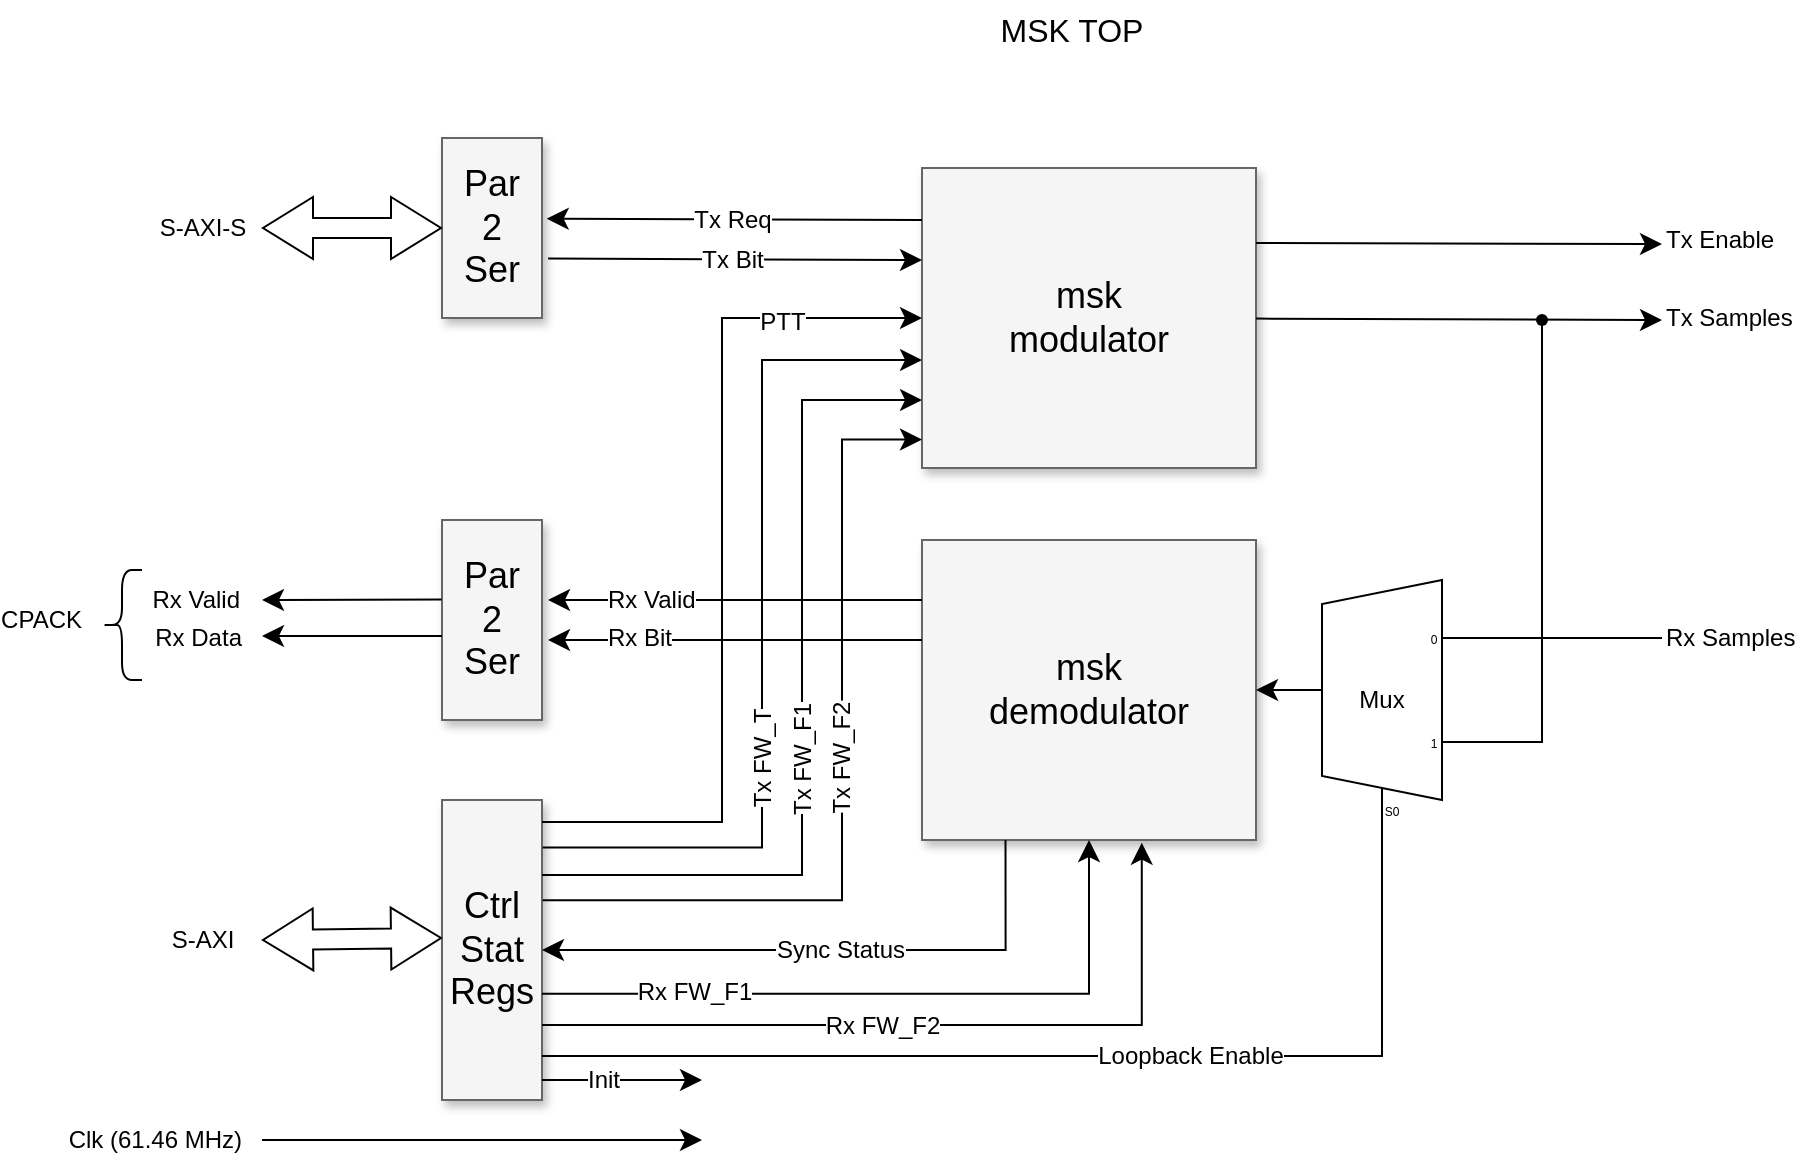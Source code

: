 <mxfile version="24.4.0" type="device">
  <diagram name="Page-1" id="90a13364-a465-7bf4-72fc-28e22215d7a0">
    <mxGraphModel dx="1012" dy="695" grid="1" gridSize="10" guides="1" tooltips="1" connect="1" arrows="1" fold="1" page="1" pageScale="1.5" pageWidth="1169" pageHeight="826" background="none" math="0" shadow="0">
      <root>
        <mxCell id="0" style=";html=1;" />
        <mxCell id="1" style=";html=1;" parent="0" />
        <mxCell id="3a17f1ce550125da-8" value="msk&lt;div&gt;modulator&lt;/div&gt;" style="whiteSpace=wrap;html=1;shadow=1;fontSize=18;fillColor=#f5f5f5;strokeColor=#666666;" parent="1" vertex="1">
          <mxGeometry x="550" y="434" width="167" height="150" as="geometry" />
        </mxCell>
        <mxCell id="5MT85CLrAXMq4OrwpdyS-1" value="msk&lt;div&gt;demodulator&lt;/div&gt;" style="whiteSpace=wrap;html=1;shadow=1;fontSize=18;fillColor=#f5f5f5;strokeColor=#666666;" parent="1" vertex="1">
          <mxGeometry x="550" y="620" width="167" height="150" as="geometry" />
        </mxCell>
        <mxCell id="5MT85CLrAXMq4OrwpdyS-4" value="" style="endArrow=classic;html=1;rounded=0;fontSize=12;startSize=8;endSize=8;curved=1;entryX=1.047;entryY=0.448;entryDx=0;entryDy=0;entryPerimeter=0;" parent="1" target="QS2RVYrC6E8wkDHnO_r7-9" edge="1">
          <mxGeometry width="50" height="50" relative="1" as="geometry">
            <mxPoint x="550" y="460" as="sourcePoint" />
            <mxPoint x="320" y="460" as="targetPoint" />
          </mxGeometry>
        </mxCell>
        <mxCell id="5MT85CLrAXMq4OrwpdyS-5" value="Tx Req" style="edgeLabel;html=1;align=center;verticalAlign=middle;resizable=0;points=[];fontSize=12;" parent="5MT85CLrAXMq4OrwpdyS-4" vertex="1" connectable="0">
          <mxGeometry x="0.0" y="1" relative="1" as="geometry">
            <mxPoint x="-1" y="-1" as="offset" />
          </mxGeometry>
        </mxCell>
        <mxCell id="5MT85CLrAXMq4OrwpdyS-6" value="" style="endArrow=classic;html=1;rounded=0;fontSize=12;startSize=8;endSize=8;curved=1;entryX=0.006;entryY=0.353;entryDx=0;entryDy=0;entryPerimeter=0;exitX=1.061;exitY=0.67;exitDx=0;exitDy=0;exitPerimeter=0;" parent="1" source="QS2RVYrC6E8wkDHnO_r7-9" edge="1">
          <mxGeometry width="50" height="50" relative="1" as="geometry">
            <mxPoint x="440" y="480" as="sourcePoint" />
            <mxPoint x="550.002" y="480.0" as="targetPoint" />
          </mxGeometry>
        </mxCell>
        <mxCell id="5MT85CLrAXMq4OrwpdyS-7" value="Tx Bit" style="edgeLabel;html=1;align=center;verticalAlign=middle;resizable=0;points=[];fontSize=12;" parent="5MT85CLrAXMq4OrwpdyS-6" vertex="1" connectable="0">
          <mxGeometry x="0.004" relative="1" as="geometry">
            <mxPoint x="-2" as="offset" />
          </mxGeometry>
        </mxCell>
        <mxCell id="5MT85CLrAXMq4OrwpdyS-33" value="" style="endArrow=classic;html=1;rounded=0;fontSize=12;startSize=8;endSize=8;curved=1;entryX=1.06;entryY=0.4;entryDx=0;entryDy=0;entryPerimeter=0;" parent="1" edge="1" target="Z0kCUJfbOdGr5veElAf7-3">
          <mxGeometry width="50" height="50" relative="1" as="geometry">
            <mxPoint x="550" y="650" as="sourcePoint" />
            <mxPoint x="320" y="650" as="targetPoint" />
          </mxGeometry>
        </mxCell>
        <mxCell id="5MT85CLrAXMq4OrwpdyS-34" value="Rx Valid" style="edgeLabel;html=1;align=left;verticalAlign=middle;resizable=0;points=[];fontSize=12;" parent="5MT85CLrAXMq4OrwpdyS-33" vertex="1" connectable="0">
          <mxGeometry x="0.0" y="1" relative="1" as="geometry">
            <mxPoint x="-66" y="-1" as="offset" />
          </mxGeometry>
        </mxCell>
        <mxCell id="5MT85CLrAXMq4OrwpdyS-35" value="" style="endArrow=classic;html=1;rounded=0;fontSize=12;startSize=8;endSize=8;curved=1;entryX=1.06;entryY=0.6;entryDx=0;entryDy=0;entryPerimeter=0;" parent="1" edge="1" target="Z0kCUJfbOdGr5veElAf7-3">
          <mxGeometry width="50" height="50" relative="1" as="geometry">
            <mxPoint x="550" y="670" as="sourcePoint" />
            <mxPoint x="420" y="670" as="targetPoint" />
          </mxGeometry>
        </mxCell>
        <mxCell id="5MT85CLrAXMq4OrwpdyS-36" value="Rx Bit" style="edgeLabel;html=1;align=left;verticalAlign=middle;resizable=0;points=[];fontSize=12;" parent="5MT85CLrAXMq4OrwpdyS-35" vertex="1" connectable="0">
          <mxGeometry x="0.0" y="1" relative="1" as="geometry">
            <mxPoint x="-66" y="-2" as="offset" />
          </mxGeometry>
        </mxCell>
        <mxCell id="5MT85CLrAXMq4OrwpdyS-37" value="MSK TOP" style="text;strokeColor=none;fillColor=none;html=1;align=center;verticalAlign=middle;whiteSpace=wrap;rounded=0;fontSize=16;" parent="1" vertex="1">
          <mxGeometry x="580" y="350" width="90" height="30" as="geometry" />
        </mxCell>
        <mxCell id="IG-naH40gKWQB3MXzrK_-3" value="" style="edgeStyle=segmentEdgeStyle;endArrow=classic;html=1;curved=0;rounded=0;endSize=8;startSize=8;fontSize=12;" parent="1" edge="1">
          <mxGeometry width="50" height="50" relative="1" as="geometry">
            <mxPoint x="220" y="920" as="sourcePoint" />
            <mxPoint x="440" y="920" as="targetPoint" />
          </mxGeometry>
        </mxCell>
        <mxCell id="IG-naH40gKWQB3MXzrK_-4" value="Clk (61.46 MHz)" style="edgeLabel;html=1;align=right;verticalAlign=middle;resizable=0;points=[];fontSize=12;" parent="IG-naH40gKWQB3MXzrK_-3" vertex="1" connectable="0">
          <mxGeometry x="-0.862" relative="1" as="geometry">
            <mxPoint x="-25" as="offset" />
          </mxGeometry>
        </mxCell>
        <mxCell id="IG-naH40gKWQB3MXzrK_-6" value="S-AXI-S" style="edgeLabel;html=1;align=center;verticalAlign=middle;resizable=0;points=[];fontSize=12;" parent="1" vertex="1" connectable="0">
          <mxGeometry x="190" y="464" as="geometry" />
        </mxCell>
        <mxCell id="IG-naH40gKWQB3MXzrK_-14" value="Tx Samples" style="edgeLabel;html=1;align=left;verticalAlign=middle;resizable=0;points=[];fontSize=12;" parent="1" vertex="1" connectable="0">
          <mxGeometry x="920" y="509" as="geometry" />
        </mxCell>
        <mxCell id="IG-naH40gKWQB3MXzrK_-15" value="" style="endArrow=classic;html=1;rounded=0;fontSize=12;startSize=8;endSize=8;curved=1;entryX=1;entryY=0.5;entryDx=0;entryDy=0;exitX=0;exitY=0.458;exitDx=0;exitDy=0;exitPerimeter=0;" parent="1" source="QS2RVYrC6E8wkDHnO_r7-3" target="5MT85CLrAXMq4OrwpdyS-1" edge="1">
          <mxGeometry width="50" height="50" relative="1" as="geometry">
            <mxPoint x="740" y="698" as="sourcePoint" />
            <mxPoint x="860" y="720" as="targetPoint" />
          </mxGeometry>
        </mxCell>
        <mxCell id="QS2RVYrC6E8wkDHnO_r7-1" value="" style="endArrow=classic;html=1;rounded=0;fontSize=12;startSize=8;endSize=8;curved=1;" parent="1" source="3a17f1ce550125da-8" edge="1">
          <mxGeometry width="50" height="50" relative="1" as="geometry">
            <mxPoint x="750" y="610" as="sourcePoint" />
            <mxPoint x="920" y="510" as="targetPoint" />
          </mxGeometry>
        </mxCell>
        <mxCell id="QS2RVYrC6E8wkDHnO_r7-3" value="Mux" style="shadow=0;dashed=0;align=center;html=1;strokeWidth=1;shape=mxgraph.electrical.abstract.mux2;operation=demux;whiteSpace=wrap;flipV=0;" parent="1" vertex="1">
          <mxGeometry x="740" y="640" width="80" height="120" as="geometry" />
        </mxCell>
        <mxCell id="QS2RVYrC6E8wkDHnO_r7-4" value="" style="edgeStyle=segmentEdgeStyle;endArrow=none;html=1;curved=0;rounded=0;endSize=8;startSize=8;fontSize=12;exitDx=0;exitDy=3;exitPerimeter=0;startArrow=none;startFill=0;endFill=0;" parent="1" source="QS2RVYrC6E8wkDHnO_r7-5" edge="1">
          <mxGeometry width="50" height="50" relative="1" as="geometry">
            <mxPoint x="840" y="644" as="sourcePoint" />
            <mxPoint x="860" y="510" as="targetPoint" />
          </mxGeometry>
        </mxCell>
        <mxCell id="QS2RVYrC6E8wkDHnO_r7-6" value="" style="edgeStyle=segmentEdgeStyle;endArrow=none;html=1;curved=0;rounded=0;endSize=8;startSize=8;fontSize=12;exitX=1;exitY=0.65;exitDx=0;exitDy=3;exitPerimeter=0;startArrow=none;startFill=0;endFill=0;" parent="1" source="QS2RVYrC6E8wkDHnO_r7-3" target="QS2RVYrC6E8wkDHnO_r7-5" edge="1">
          <mxGeometry width="50" height="50" relative="1" as="geometry">
            <mxPoint x="820" y="669" as="sourcePoint" />
            <mxPoint x="860" y="510" as="targetPoint" />
          </mxGeometry>
        </mxCell>
        <mxCell id="QS2RVYrC6E8wkDHnO_r7-5" value="" style="shape=waypoint;sketch=0;fillStyle=solid;size=6;pointerEvents=1;points=[];fillColor=none;resizable=0;rotatable=0;perimeter=centerPerimeter;snapToPoint=1;" parent="1" vertex="1">
          <mxGeometry x="850" y="500" width="20" height="20" as="geometry" />
        </mxCell>
        <mxCell id="QS2RVYrC6E8wkDHnO_r7-8" value="Rx Samples" style="edgeLabel;html=1;align=left;verticalAlign=middle;resizable=0;points=[];fontSize=12;" parent="1" vertex="1" connectable="0">
          <mxGeometry x="920" y="669" as="geometry" />
        </mxCell>
        <mxCell id="QS2RVYrC6E8wkDHnO_r7-9" value="Par&lt;div&gt;2&lt;/div&gt;&lt;div&gt;Ser&lt;/div&gt;" style="whiteSpace=wrap;html=1;shadow=1;fontSize=18;fillColor=#f5f5f5;strokeColor=#666666;" parent="1" vertex="1">
          <mxGeometry x="310" y="419" width="50" height="90" as="geometry" />
        </mxCell>
        <mxCell id="QS2RVYrC6E8wkDHnO_r7-10" value="" style="shape=flexArrow;endArrow=classic;startArrow=classic;html=1;rounded=0;fontSize=12;startSize=8;endSize=8;curved=1;entryX=0;entryY=0.5;entryDx=0;entryDy=0;" parent="1" target="QS2RVYrC6E8wkDHnO_r7-9" edge="1">
          <mxGeometry width="100" height="100" relative="1" as="geometry">
            <mxPoint x="220" y="464" as="sourcePoint" />
            <mxPoint x="280" y="464" as="targetPoint" />
          </mxGeometry>
        </mxCell>
        <mxCell id="QS2RVYrC6E8wkDHnO_r7-11" value="Ctrl&lt;div&gt;Stat&lt;/div&gt;&lt;div&gt;Regs&lt;/div&gt;" style="whiteSpace=wrap;html=1;shadow=1;fontSize=18;fillColor=#f5f5f5;strokeColor=#666666;" parent="1" vertex="1">
          <mxGeometry x="310" y="750" width="50" height="150" as="geometry" />
        </mxCell>
        <mxCell id="QS2RVYrC6E8wkDHnO_r7-12" value="S-AXI" style="edgeLabel;html=1;align=center;verticalAlign=middle;resizable=0;points=[];fontSize=12;" parent="1" vertex="1" connectable="0">
          <mxGeometry x="190" y="820.0" as="geometry" />
        </mxCell>
        <mxCell id="QS2RVYrC6E8wkDHnO_r7-13" value="" style="shape=flexArrow;endArrow=classic;startArrow=classic;html=1;rounded=0;fontSize=12;startSize=8;endSize=8;curved=1;" parent="1" edge="1">
          <mxGeometry width="100" height="100" relative="1" as="geometry">
            <mxPoint x="220" y="820" as="sourcePoint" />
            <mxPoint x="310" y="819" as="targetPoint" />
          </mxGeometry>
        </mxCell>
        <mxCell id="QS2RVYrC6E8wkDHnO_r7-14" value="" style="edgeStyle=segmentEdgeStyle;endArrow=classic;html=1;curved=0;rounded=0;endSize=8;startSize=8;fontSize=12;entryX=0.5;entryY=1;entryDx=0;entryDy=0;exitX=0.999;exitY=0.646;exitDx=0;exitDy=0;exitPerimeter=0;" parent="1" source="QS2RVYrC6E8wkDHnO_r7-11" target="5MT85CLrAXMq4OrwpdyS-1" edge="1">
          <mxGeometry width="50" height="50" relative="1" as="geometry">
            <mxPoint x="430" y="810" as="sourcePoint" />
            <mxPoint x="480" y="760" as="targetPoint" />
          </mxGeometry>
        </mxCell>
        <mxCell id="QS2RVYrC6E8wkDHnO_r7-17" value="Rx FW_F1" style="edgeLabel;html=1;align=center;verticalAlign=middle;resizable=0;points=[];fontSize=12;" parent="QS2RVYrC6E8wkDHnO_r7-14" vertex="1" connectable="0">
          <mxGeometry x="-0.567" y="1" relative="1" as="geometry">
            <mxPoint as="offset" />
          </mxGeometry>
        </mxCell>
        <mxCell id="QS2RVYrC6E8wkDHnO_r7-15" value="" style="edgeStyle=segmentEdgeStyle;endArrow=classic;html=1;curved=0;rounded=0;endSize=8;startSize=8;fontSize=12;entryX=0.658;entryY=1.009;entryDx=0;entryDy=0;entryPerimeter=0;exitX=1;exitY=0.75;exitDx=0;exitDy=0;" parent="1" source="QS2RVYrC6E8wkDHnO_r7-11" target="5MT85CLrAXMq4OrwpdyS-1" edge="1">
          <mxGeometry width="50" height="50" relative="1" as="geometry">
            <mxPoint x="430" y="850" as="sourcePoint" />
            <mxPoint x="660" y="780" as="targetPoint" />
          </mxGeometry>
        </mxCell>
        <mxCell id="QS2RVYrC6E8wkDHnO_r7-18" value="Rx FW_F2" style="edgeLabel;html=1;align=center;verticalAlign=middle;resizable=0;points=[];fontSize=12;" parent="QS2RVYrC6E8wkDHnO_r7-15" vertex="1" connectable="0">
          <mxGeometry x="-0.654" relative="1" as="geometry">
            <mxPoint x="102" as="offset" />
          </mxGeometry>
        </mxCell>
        <mxCell id="QS2RVYrC6E8wkDHnO_r7-16" value="" style="edgeStyle=segmentEdgeStyle;endArrow=none;html=1;curved=0;rounded=0;endSize=8;startSize=8;fontSize=12;entryX=0.375;entryY=1;entryDx=10;entryDy=0;entryPerimeter=0;endFill=0;exitX=0.999;exitY=0.853;exitDx=0;exitDy=0;exitPerimeter=0;" parent="1" source="QS2RVYrC6E8wkDHnO_r7-11" target="QS2RVYrC6E8wkDHnO_r7-3" edge="1">
          <mxGeometry width="50" height="50" relative="1" as="geometry">
            <mxPoint x="430" y="860" as="sourcePoint" />
            <mxPoint x="680" y="880" as="targetPoint" />
          </mxGeometry>
        </mxCell>
        <mxCell id="QS2RVYrC6E8wkDHnO_r7-19" value="Loopback Enable" style="edgeLabel;html=1;align=center;verticalAlign=middle;resizable=0;points=[];fontSize=12;" parent="QS2RVYrC6E8wkDHnO_r7-16" vertex="1" connectable="0">
          <mxGeometry x="-0.755" relative="1" as="geometry">
            <mxPoint x="258" as="offset" />
          </mxGeometry>
        </mxCell>
        <mxCell id="QS2RVYrC6E8wkDHnO_r7-20" value="" style="edgeStyle=elbowEdgeStyle;elbow=horizontal;endArrow=classic;html=1;curved=0;rounded=0;endSize=8;startSize=8;fontSize=12;exitX=1.006;exitY=0.158;exitDx=0;exitDy=0;exitPerimeter=0;" parent="1" source="QS2RVYrC6E8wkDHnO_r7-11" edge="1">
          <mxGeometry width="50" height="50" relative="1" as="geometry">
            <mxPoint x="430" y="810" as="sourcePoint" />
            <mxPoint x="550" y="530" as="targetPoint" />
            <Array as="points">
              <mxPoint x="470" y="650" />
            </Array>
          </mxGeometry>
        </mxCell>
        <mxCell id="QS2RVYrC6E8wkDHnO_r7-21" value="Tx FW_T" style="edgeLabel;html=1;align=center;verticalAlign=middle;resizable=0;points=[];fontSize=12;rotation=-90;" parent="QS2RVYrC6E8wkDHnO_r7-20" vertex="1" connectable="0">
          <mxGeometry x="-0.905" y="1" relative="1" as="geometry">
            <mxPoint x="90" y="-43" as="offset" />
          </mxGeometry>
        </mxCell>
        <mxCell id="QS2RVYrC6E8wkDHnO_r7-22" value="" style="edgeStyle=elbowEdgeStyle;elbow=horizontal;endArrow=classic;html=1;curved=0;rounded=0;endSize=8;startSize=8;fontSize=12;entryX=0;entryY=0.905;entryDx=0;entryDy=0;entryPerimeter=0;exitX=1.006;exitY=0.334;exitDx=0;exitDy=0;exitPerimeter=0;" parent="1" source="QS2RVYrC6E8wkDHnO_r7-11" target="3a17f1ce550125da-8" edge="1">
          <mxGeometry width="50" height="50" relative="1" as="geometry">
            <mxPoint x="500" y="700" as="sourcePoint" />
            <mxPoint x="550" y="650" as="targetPoint" />
            <Array as="points">
              <mxPoint x="510" y="690" />
            </Array>
          </mxGeometry>
        </mxCell>
        <mxCell id="QS2RVYrC6E8wkDHnO_r7-25" value="Tx FW_F2" style="edgeLabel;html=1;align=center;verticalAlign=middle;resizable=0;points=[];fontSize=12;rotation=-90;" parent="QS2RVYrC6E8wkDHnO_r7-22" vertex="1" connectable="0">
          <mxGeometry x="-0.165" relative="1" as="geometry">
            <mxPoint y="-45" as="offset" />
          </mxGeometry>
        </mxCell>
        <mxCell id="QS2RVYrC6E8wkDHnO_r7-23" value="" style="edgeStyle=elbowEdgeStyle;elbow=horizontal;endArrow=classic;html=1;curved=0;rounded=0;endSize=8;startSize=8;fontSize=12;exitX=1;exitY=0.25;exitDx=0;exitDy=0;" parent="1" source="QS2RVYrC6E8wkDHnO_r7-11" edge="1">
          <mxGeometry width="50" height="50" relative="1" as="geometry">
            <mxPoint x="500" y="700" as="sourcePoint" />
            <mxPoint x="550" y="550" as="targetPoint" />
            <Array as="points">
              <mxPoint x="490" y="670" />
            </Array>
          </mxGeometry>
        </mxCell>
        <mxCell id="QS2RVYrC6E8wkDHnO_r7-24" value="Tx FW_F1" style="edgeLabel;html=1;align=center;verticalAlign=middle;resizable=0;points=[];fontSize=12;rotation=-90;" parent="QS2RVYrC6E8wkDHnO_r7-23" vertex="1" connectable="0">
          <mxGeometry x="-0.208" relative="1" as="geometry">
            <mxPoint y="-18" as="offset" />
          </mxGeometry>
        </mxCell>
        <mxCell id="QS2RVYrC6E8wkDHnO_r7-27" value="" style="edgeStyle=segmentEdgeStyle;endArrow=none;html=1;curved=0;rounded=0;endSize=8;startSize=8;fontSize=12;entryX=0.25;entryY=1;entryDx=0;entryDy=0;endFill=0;startArrow=classic;startFill=1;" parent="1" source="QS2RVYrC6E8wkDHnO_r7-11" target="5MT85CLrAXMq4OrwpdyS-1" edge="1">
          <mxGeometry width="50" height="50" relative="1" as="geometry">
            <mxPoint x="400" y="820" as="sourcePoint" />
            <mxPoint x="480" y="770" as="targetPoint" />
          </mxGeometry>
        </mxCell>
        <mxCell id="QS2RVYrC6E8wkDHnO_r7-28" value="Sync Status" style="edgeLabel;html=1;align=center;verticalAlign=middle;resizable=0;points=[];fontSize=12;" parent="QS2RVYrC6E8wkDHnO_r7-27" vertex="1" connectable="0">
          <mxGeometry x="-0.588" relative="1" as="geometry">
            <mxPoint x="90" as="offset" />
          </mxGeometry>
        </mxCell>
        <mxCell id="QS2RVYrC6E8wkDHnO_r7-30" value="" style="line;strokeWidth=1;html=1;" parent="1" vertex="1">
          <mxGeometry x="820" y="664" width="100" height="10" as="geometry" />
        </mxCell>
        <mxCell id="QS2RVYrC6E8wkDHnO_r7-31" value="" style="edgeStyle=elbowEdgeStyle;elbow=horizontal;endArrow=classic;html=1;curved=0;rounded=0;endSize=8;startSize=8;fontSize=12;exitX=1;exitY=0.073;exitDx=0;exitDy=0;exitPerimeter=0;" parent="1" source="QS2RVYrC6E8wkDHnO_r7-11" edge="1">
          <mxGeometry width="50" height="50" relative="1" as="geometry">
            <mxPoint x="410" y="761" as="sourcePoint" />
            <mxPoint x="550" y="509" as="targetPoint" />
            <Array as="points">
              <mxPoint x="450" y="640" />
            </Array>
          </mxGeometry>
        </mxCell>
        <mxCell id="QS2RVYrC6E8wkDHnO_r7-33" value="PTT" style="edgeLabel;html=1;align=center;verticalAlign=middle;resizable=0;points=[];fontSize=12;" parent="QS2RVYrC6E8wkDHnO_r7-31" vertex="1" connectable="0">
          <mxGeometry x="-0.188" relative="1" as="geometry">
            <mxPoint x="30" y="-161" as="offset" />
          </mxGeometry>
        </mxCell>
        <mxCell id="QS2RVYrC6E8wkDHnO_r7-34" value="" style="endArrow=classic;html=1;rounded=0;fontSize=12;startSize=8;endSize=8;curved=1;exitX=1;exitY=0.25;exitDx=0;exitDy=0;" parent="1" source="3a17f1ce550125da-8" edge="1">
          <mxGeometry width="50" height="50" relative="1" as="geometry">
            <mxPoint x="780" y="464" as="sourcePoint" />
            <mxPoint x="920" y="472" as="targetPoint" />
          </mxGeometry>
        </mxCell>
        <mxCell id="QS2RVYrC6E8wkDHnO_r7-35" value="Tx Enable" style="edgeLabel;html=1;align=left;verticalAlign=middle;resizable=0;points=[];fontSize=12;" parent="1" vertex="1" connectable="0">
          <mxGeometry x="920" y="470" as="geometry" />
        </mxCell>
        <mxCell id="Z0kCUJfbOdGr5veElAf7-1" value="" style="edgeStyle=segmentEdgeStyle;endArrow=classic;html=1;curved=0;rounded=0;endSize=8;startSize=8;fontSize=12;" edge="1" parent="1">
          <mxGeometry width="50" height="50" relative="1" as="geometry">
            <mxPoint x="360" y="890" as="sourcePoint" />
            <mxPoint x="440" y="890" as="targetPoint" />
          </mxGeometry>
        </mxCell>
        <mxCell id="Z0kCUJfbOdGr5veElAf7-2" value="Init" style="edgeLabel;html=1;align=right;verticalAlign=middle;resizable=0;points=[];fontSize=12;" vertex="1" connectable="0" parent="Z0kCUJfbOdGr5veElAf7-1">
          <mxGeometry x="-0.862" relative="1" as="geometry">
            <mxPoint x="34" as="offset" />
          </mxGeometry>
        </mxCell>
        <mxCell id="Z0kCUJfbOdGr5veElAf7-3" value="Par&lt;div&gt;2&lt;/div&gt;&lt;div&gt;Ser&lt;/div&gt;" style="whiteSpace=wrap;html=1;shadow=1;fontSize=18;fillColor=#f5f5f5;strokeColor=#666666;" vertex="1" parent="1">
          <mxGeometry x="310" y="610" width="50" height="100" as="geometry" />
        </mxCell>
        <mxCell id="Z0kCUJfbOdGr5veElAf7-8" value="" style="endArrow=classic;html=1;rounded=0;fontSize=12;startSize=8;endSize=8;curved=1;exitX=-0.004;exitY=0.397;exitDx=0;exitDy=0;exitPerimeter=0;" edge="1" parent="1" source="Z0kCUJfbOdGr5veElAf7-3">
          <mxGeometry width="50" height="50" relative="1" as="geometry">
            <mxPoint x="310" y="648" as="sourcePoint" />
            <mxPoint x="220" y="650" as="targetPoint" />
          </mxGeometry>
        </mxCell>
        <mxCell id="Z0kCUJfbOdGr5veElAf7-9" value="Rx Valid" style="edgeLabel;html=1;align=right;verticalAlign=middle;resizable=0;points=[];fontSize=12;" vertex="1" connectable="0" parent="Z0kCUJfbOdGr5veElAf7-8">
          <mxGeometry x="0.0" y="1" relative="1" as="geometry">
            <mxPoint x="-55" y="-1" as="offset" />
          </mxGeometry>
        </mxCell>
        <mxCell id="Z0kCUJfbOdGr5veElAf7-10" value="" style="endArrow=classic;html=1;rounded=0;fontSize=12;startSize=8;endSize=8;curved=1;" edge="1" parent="1">
          <mxGeometry width="50" height="50" relative="1" as="geometry">
            <mxPoint x="310" y="668" as="sourcePoint" />
            <mxPoint x="220" y="668" as="targetPoint" />
          </mxGeometry>
        </mxCell>
        <mxCell id="Z0kCUJfbOdGr5veElAf7-11" value="Rx Data" style="edgeLabel;html=1;align=right;verticalAlign=middle;resizable=0;points=[];fontSize=12;" vertex="1" connectable="0" parent="Z0kCUJfbOdGr5veElAf7-10">
          <mxGeometry x="0.0" y="1" relative="1" as="geometry">
            <mxPoint x="-55" as="offset" />
          </mxGeometry>
        </mxCell>
        <mxCell id="Z0kCUJfbOdGr5veElAf7-12" value="" style="shape=curlyBracket;whiteSpace=wrap;html=1;rounded=1;labelPosition=left;verticalLabelPosition=middle;align=right;verticalAlign=middle;" vertex="1" parent="1">
          <mxGeometry x="140" y="635" width="20" height="55" as="geometry" />
        </mxCell>
        <mxCell id="Z0kCUJfbOdGr5veElAf7-13" value="CPACK" style="edgeLabel;html=1;align=right;verticalAlign=middle;resizable=0;points=[];fontSize=12;" vertex="1" connectable="0" parent="1">
          <mxGeometry x="130" y="660" as="geometry" />
        </mxCell>
      </root>
    </mxGraphModel>
  </diagram>
</mxfile>
